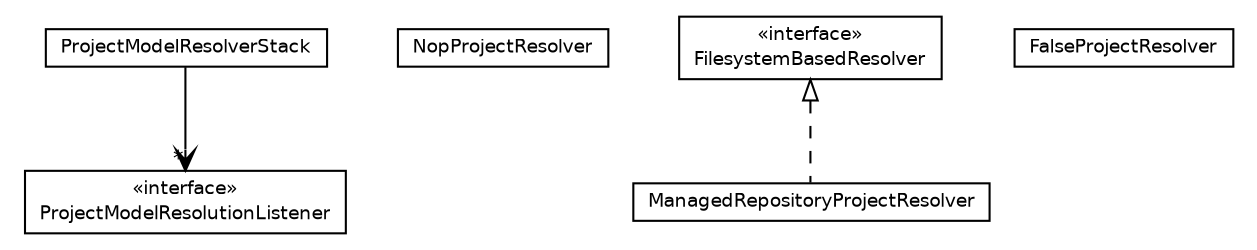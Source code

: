 #!/usr/local/bin/dot
#
# Class diagram 
# Generated by UmlGraph version 4.6 (http://www.spinellis.gr/sw/umlgraph)
#

digraph G {
	edge [fontname="Helvetica",fontsize=10,labelfontname="Helvetica",labelfontsize=10];
	node [fontname="Helvetica",fontsize=10,shape=plaintext];
	// org.apache.maven.archiva.repository.project.resolvers.ProjectModelResolverStack
	c9149 [label=<<table border="0" cellborder="1" cellspacing="0" cellpadding="2" port="p" href="./ProjectModelResolverStack.html">
		<tr><td><table border="0" cellspacing="0" cellpadding="1">
			<tr><td> ProjectModelResolverStack </td></tr>
		</table></td></tr>
		</table>>, fontname="Helvetica", fontcolor="black", fontsize=9.0];
	// org.apache.maven.archiva.repository.project.resolvers.ProjectModelResolutionListener
	c9150 [label=<<table border="0" cellborder="1" cellspacing="0" cellpadding="2" port="p" href="./ProjectModelResolutionListener.html">
		<tr><td><table border="0" cellspacing="0" cellpadding="1">
			<tr><td> &laquo;interface&raquo; </td></tr>
			<tr><td> ProjectModelResolutionListener </td></tr>
		</table></td></tr>
		</table>>, fontname="Helvetica", fontcolor="black", fontsize=9.0];
	// org.apache.maven.archiva.repository.project.resolvers.NopProjectResolver
	c9151 [label=<<table border="0" cellborder="1" cellspacing="0" cellpadding="2" port="p" href="./NopProjectResolver.html">
		<tr><td><table border="0" cellspacing="0" cellpadding="1">
			<tr><td> NopProjectResolver </td></tr>
		</table></td></tr>
		</table>>, fontname="Helvetica", fontcolor="black", fontsize=9.0];
	// org.apache.maven.archiva.repository.project.resolvers.ManagedRepositoryProjectResolver
	c9152 [label=<<table border="0" cellborder="1" cellspacing="0" cellpadding="2" port="p" href="./ManagedRepositoryProjectResolver.html">
		<tr><td><table border="0" cellspacing="0" cellpadding="1">
			<tr><td> ManagedRepositoryProjectResolver </td></tr>
		</table></td></tr>
		</table>>, fontname="Helvetica", fontcolor="black", fontsize=9.0];
	// org.apache.maven.archiva.repository.project.resolvers.FilesystemBasedResolver
	c9153 [label=<<table border="0" cellborder="1" cellspacing="0" cellpadding="2" port="p" href="./FilesystemBasedResolver.html">
		<tr><td><table border="0" cellspacing="0" cellpadding="1">
			<tr><td> &laquo;interface&raquo; </td></tr>
			<tr><td> FilesystemBasedResolver </td></tr>
		</table></td></tr>
		</table>>, fontname="Helvetica", fontcolor="black", fontsize=9.0];
	// org.apache.maven.archiva.repository.project.resolvers.FalseProjectResolver
	c9154 [label=<<table border="0" cellborder="1" cellspacing="0" cellpadding="2" port="p" href="./FalseProjectResolver.html">
		<tr><td><table border="0" cellspacing="0" cellpadding="1">
			<tr><td> FalseProjectResolver </td></tr>
		</table></td></tr>
		</table>>, fontname="Helvetica", fontcolor="black", fontsize=9.0];
	//org.apache.maven.archiva.repository.project.resolvers.ManagedRepositoryProjectResolver implements org.apache.maven.archiva.repository.project.resolvers.FilesystemBasedResolver
	c9153:p -> c9152:p [dir=back,arrowtail=empty,style=dashed];
	// org.apache.maven.archiva.repository.project.resolvers.ProjectModelResolverStack NAVASSOC org.apache.maven.archiva.repository.project.resolvers.ProjectModelResolutionListener
	c9149:p -> c9150:p [taillabel="", label="", headlabel="*", fontname="Helvetica", fontcolor="black", fontsize=10.0, color="black", arrowhead=open];
}

